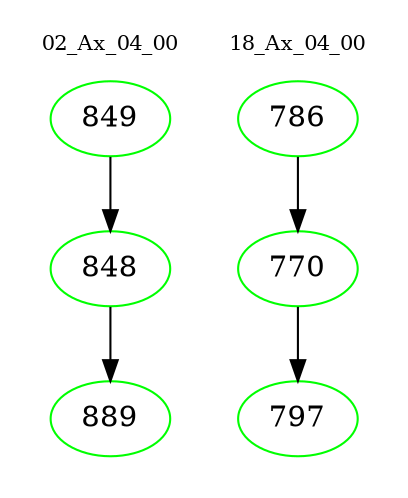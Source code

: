 digraph{
subgraph cluster_0 {
color = white
label = "02_Ax_04_00";
fontsize=10;
T0_849 [label="849", color="green"]
T0_849 -> T0_848 [color="black"]
T0_848 [label="848", color="green"]
T0_848 -> T0_889 [color="black"]
T0_889 [label="889", color="green"]
}
subgraph cluster_1 {
color = white
label = "18_Ax_04_00";
fontsize=10;
T1_786 [label="786", color="green"]
T1_786 -> T1_770 [color="black"]
T1_770 [label="770", color="green"]
T1_770 -> T1_797 [color="black"]
T1_797 [label="797", color="green"]
}
}

